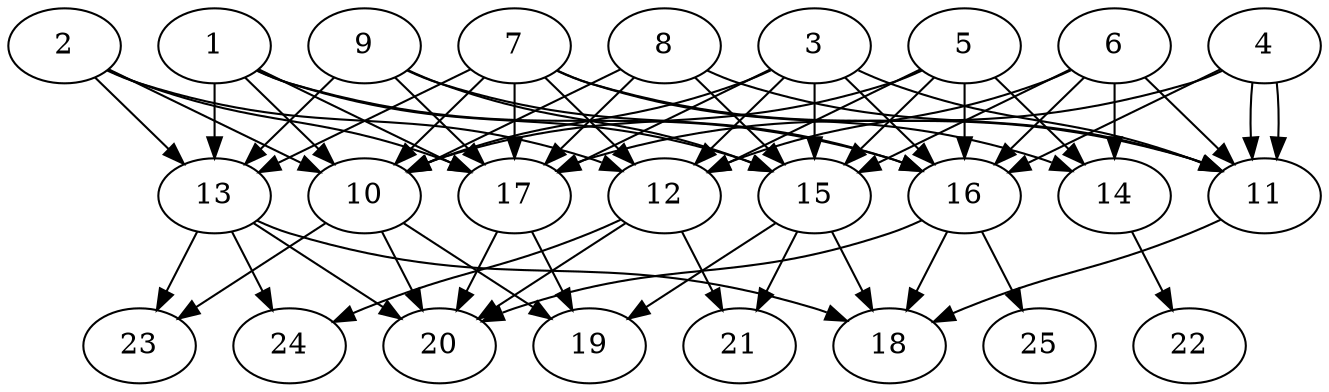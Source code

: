 // DAG automatically generated by daggen at Thu Oct  3 14:00:40 2019
// ./daggen --dot -n 25 --ccr 0.4 --fat 0.7 --regular 0.9 --density 0.7 --mindata 5242880 --maxdata 52428800 
digraph G {
  1 [size="122946560", alpha="0.05", expect_size="49178624"] 
  1 -> 10 [size ="49178624"]
  1 -> 13 [size ="49178624"]
  1 -> 15 [size ="49178624"]
  1 -> 16 [size ="49178624"]
  1 -> 17 [size ="49178624"]
  2 [size="25966080", alpha="0.18", expect_size="10386432"] 
  2 -> 10 [size ="10386432"]
  2 -> 12 [size ="10386432"]
  2 -> 13 [size ="10386432"]
  2 -> 17 [size ="10386432"]
  3 [size="35545600", alpha="0.10", expect_size="14218240"] 
  3 -> 10 [size ="14218240"]
  3 -> 11 [size ="14218240"]
  3 -> 12 [size ="14218240"]
  3 -> 15 [size ="14218240"]
  3 -> 16 [size ="14218240"]
  3 -> 17 [size ="14218240"]
  4 [size="29245440", alpha="0.11", expect_size="11698176"] 
  4 -> 11 [size ="11698176"]
  4 -> 11 [size ="11698176"]
  4 -> 16 [size ="11698176"]
  4 -> 17 [size ="11698176"]
  5 [size="100093440", alpha="0.03", expect_size="40037376"] 
  5 -> 10 [size ="40037376"]
  5 -> 12 [size ="40037376"]
  5 -> 14 [size ="40037376"]
  5 -> 15 [size ="40037376"]
  5 -> 16 [size ="40037376"]
  6 [size="112309760", alpha="0.00", expect_size="44923904"] 
  6 -> 11 [size ="44923904"]
  6 -> 12 [size ="44923904"]
  6 -> 14 [size ="44923904"]
  6 -> 15 [size ="44923904"]
  6 -> 16 [size ="44923904"]
  7 [size="36277760", alpha="0.16", expect_size="14511104"] 
  7 -> 10 [size ="14511104"]
  7 -> 11 [size ="14511104"]
  7 -> 12 [size ="14511104"]
  7 -> 13 [size ="14511104"]
  7 -> 14 [size ="14511104"]
  7 -> 17 [size ="14511104"]
  8 [size="77614080", alpha="0.16", expect_size="31045632"] 
  8 -> 10 [size ="31045632"]
  8 -> 11 [size ="31045632"]
  8 -> 15 [size ="31045632"]
  8 -> 17 [size ="31045632"]
  9 [size="103598080", alpha="0.15", expect_size="41439232"] 
  9 -> 13 [size ="41439232"]
  9 -> 15 [size ="41439232"]
  9 -> 16 [size ="41439232"]
  9 -> 17 [size ="41439232"]
  10 [size="48821760", alpha="0.17", expect_size="19528704"] 
  10 -> 19 [size ="19528704"]
  10 -> 20 [size ="19528704"]
  10 -> 23 [size ="19528704"]
  11 [size="54576640", alpha="0.04", expect_size="21830656"] 
  11 -> 18 [size ="21830656"]
  12 [size="81361920", alpha="0.16", expect_size="32544768"] 
  12 -> 20 [size ="32544768"]
  12 -> 21 [size ="32544768"]
  12 -> 24 [size ="32544768"]
  13 [size="68856320", alpha="0.11", expect_size="27542528"] 
  13 -> 18 [size ="27542528"]
  13 -> 20 [size ="27542528"]
  13 -> 23 [size ="27542528"]
  13 -> 24 [size ="27542528"]
  14 [size="126169600", alpha="0.17", expect_size="50467840"] 
  14 -> 22 [size ="50467840"]
  15 [size="71408640", alpha="0.08", expect_size="28563456"] 
  15 -> 18 [size ="28563456"]
  15 -> 19 [size ="28563456"]
  15 -> 21 [size ="28563456"]
  16 [size="91133440", alpha="0.02", expect_size="36453376"] 
  16 -> 18 [size ="36453376"]
  16 -> 20 [size ="36453376"]
  16 -> 25 [size ="36453376"]
  17 [size="92252160", alpha="0.15", expect_size="36900864"] 
  17 -> 19 [size ="36900864"]
  17 -> 20 [size ="36900864"]
  18 [size="67307520", alpha="0.08", expect_size="26923008"] 
  19 [size="45230080", alpha="0.04", expect_size="18092032"] 
  20 [size="14051840", alpha="0.17", expect_size="5620736"] 
  21 [size="116802560", alpha="0.08", expect_size="46721024"] 
  22 [size="20741120", alpha="0.01", expect_size="8296448"] 
  23 [size="116334080", alpha="0.19", expect_size="46533632"] 
  24 [size="62860800", alpha="0.19", expect_size="25144320"] 
  25 [size="44318720", alpha="0.14", expect_size="17727488"] 
}
